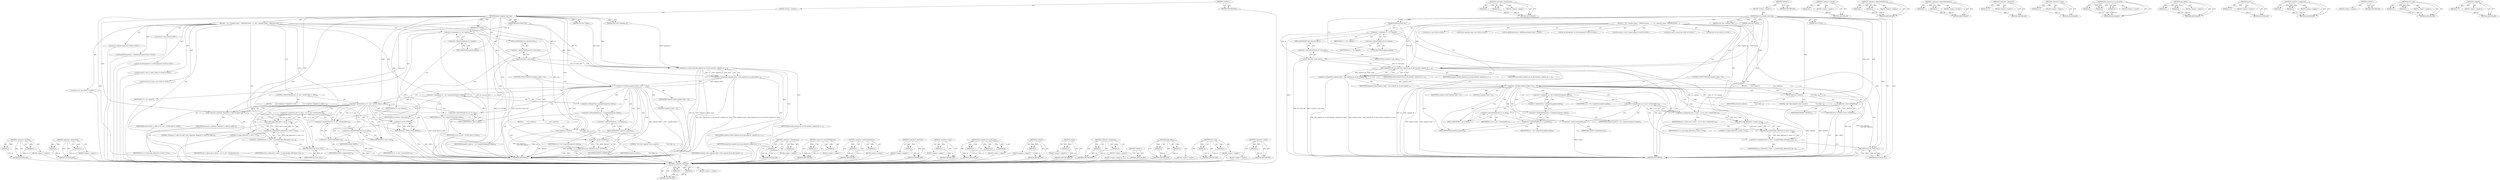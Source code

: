 digraph "&lt;operator&gt;.sizeOf" {
vulnerable_124 [label=<(METHOD,&lt;operator&gt;.lessThan)>];
vulnerable_125 [label=<(PARAM,p1)>];
vulnerable_126 [label=<(PARAM,p2)>];
vulnerable_127 [label=<(BLOCK,&lt;empty&gt;,&lt;empty&gt;)>];
vulnerable_128 [label=<(METHOD_RETURN,ANY)>];
vulnerable_147 [label=<(METHOD,&lt;operator&gt;.multiplication)>];
vulnerable_148 [label=<(PARAM,p1)>];
vulnerable_149 [label=<(PARAM,p2)>];
vulnerable_150 [label=<(BLOCK,&lt;empty&gt;,&lt;empty&gt;)>];
vulnerable_151 [label=<(METHOD_RETURN,ANY)>];
vulnerable_6 [label=<(METHOD,&lt;global&gt;)<SUB>1</SUB>>];
vulnerable_7 [label=<(BLOCK,&lt;empty&gt;,&lt;empty&gt;)<SUB>1</SUB>>];
vulnerable_8 [label=<(METHOD,qcow2_snapshot_load_tmp)<SUB>1</SUB>>];
vulnerable_9 [label=<(PARAM,BlockDriverState *bs)<SUB>1</SUB>>];
vulnerable_10 [label=<(PARAM,const char *snapshot_id)<SUB>2</SUB>>];
vulnerable_11 [label=<(PARAM,const char *name)<SUB>3</SUB>>];
vulnerable_12 [label=<(PARAM,Error **errp)<SUB>4</SUB>>];
vulnerable_13 [label=<(BLOCK,{
    int i, snapshot_index;
    BDRVQcowState ...,{
    int i, snapshot_index;
    BDRVQcowState ...)<SUB>5</SUB>>];
vulnerable_14 [label="<(LOCAL,int i: int)<SUB>6</SUB>>"];
vulnerable_15 [label="<(LOCAL,int snapshot_index: int)<SUB>6</SUB>>"];
vulnerable_16 [label="<(LOCAL,BDRVQcowState* s: BDRVQcowState*)<SUB>7</SUB>>"];
vulnerable_17 [label=<(&lt;operator&gt;.assignment,*s = bs-&gt;opaque)<SUB>7</SUB>>];
vulnerable_18 [label=<(IDENTIFIER,s,*s = bs-&gt;opaque)<SUB>7</SUB>>];
vulnerable_19 [label=<(&lt;operator&gt;.indirectFieldAccess,bs-&gt;opaque)<SUB>7</SUB>>];
vulnerable_20 [label=<(IDENTIFIER,bs,*s = bs-&gt;opaque)<SUB>7</SUB>>];
vulnerable_21 [label=<(FIELD_IDENTIFIER,opaque,opaque)<SUB>7</SUB>>];
vulnerable_22 [label="<(LOCAL,QCowSnapshot* sn: QCowSnapshot*)<SUB>8</SUB>>"];
vulnerable_23 [label="<(LOCAL,uint64_t* new_l1_table: uint64_t*)<SUB>9</SUB>>"];
vulnerable_24 [label="<(LOCAL,int new_l1_bytes: int)<SUB>10</SUB>>"];
vulnerable_25 [label="<(LOCAL,int ret: int)<SUB>11</SUB>>"];
vulnerable_26 [label=<(assert,assert(bs-&gt;read_only))<SUB>13</SUB>>];
vulnerable_27 [label=<(&lt;operator&gt;.indirectFieldAccess,bs-&gt;read_only)<SUB>13</SUB>>];
vulnerable_28 [label=<(IDENTIFIER,bs,assert(bs-&gt;read_only))<SUB>13</SUB>>];
vulnerable_29 [label=<(FIELD_IDENTIFIER,read_only,read_only)<SUB>13</SUB>>];
vulnerable_30 [label=<(&lt;operator&gt;.assignment,snapshot_index = find_snapshot_by_id_and_name(b...)<SUB>16</SUB>>];
vulnerable_31 [label=<(IDENTIFIER,snapshot_index,snapshot_index = find_snapshot_by_id_and_name(b...)<SUB>16</SUB>>];
vulnerable_32 [label=<(find_snapshot_by_id_and_name,find_snapshot_by_id_and_name(bs, snapshot_id, n...)<SUB>16</SUB>>];
vulnerable_33 [label=<(IDENTIFIER,bs,find_snapshot_by_id_and_name(bs, snapshot_id, n...)<SUB>16</SUB>>];
vulnerable_34 [label=<(IDENTIFIER,snapshot_id,find_snapshot_by_id_and_name(bs, snapshot_id, n...)<SUB>16</SUB>>];
vulnerable_35 [label=<(IDENTIFIER,name,find_snapshot_by_id_and_name(bs, snapshot_id, n...)<SUB>16</SUB>>];
vulnerable_36 [label=<(CONTROL_STRUCTURE,IF,if (snapshot_index &lt; 0))<SUB>17</SUB>>];
vulnerable_37 [label=<(&lt;operator&gt;.lessThan,snapshot_index &lt; 0)<SUB>17</SUB>>];
vulnerable_38 [label=<(IDENTIFIER,snapshot_index,snapshot_index &lt; 0)<SUB>17</SUB>>];
vulnerable_39 [label=<(LITERAL,0,snapshot_index &lt; 0)<SUB>17</SUB>>];
vulnerable_40 [label=<(BLOCK,{
        error_setg(errp,
                   &quot;...,{
        error_setg(errp,
                   &quot;...)<SUB>17</SUB>>];
vulnerable_41 [label=<(error_setg,error_setg(errp,
                   &quot;Can't find...)<SUB>18</SUB>>];
vulnerable_42 [label=<(IDENTIFIER,errp,error_setg(errp,
                   &quot;Can't find...)<SUB>18</SUB>>];
vulnerable_43 [label=<(LITERAL,&quot;Can't find snapshot&quot;,error_setg(errp,
                   &quot;Can't find...)<SUB>19</SUB>>];
vulnerable_44 [label=<(RETURN,return -ENOENT;,return -ENOENT;)<SUB>20</SUB>>];
vulnerable_45 [label=<(&lt;operator&gt;.minus,-ENOENT)<SUB>20</SUB>>];
vulnerable_46 [label=<(IDENTIFIER,ENOENT,-ENOENT)<SUB>20</SUB>>];
vulnerable_47 [label=<(&lt;operator&gt;.assignment,sn = &amp;s-&gt;snapshots[snapshot_index])<SUB>22</SUB>>];
vulnerable_48 [label=<(IDENTIFIER,sn,sn = &amp;s-&gt;snapshots[snapshot_index])<SUB>22</SUB>>];
vulnerable_49 [label=<(&lt;operator&gt;.addressOf,&amp;s-&gt;snapshots[snapshot_index])<SUB>22</SUB>>];
vulnerable_50 [label=<(&lt;operator&gt;.indirectIndexAccess,s-&gt;snapshots[snapshot_index])<SUB>22</SUB>>];
vulnerable_51 [label=<(&lt;operator&gt;.indirectFieldAccess,s-&gt;snapshots)<SUB>22</SUB>>];
vulnerable_52 [label=<(IDENTIFIER,s,sn = &amp;s-&gt;snapshots[snapshot_index])<SUB>22</SUB>>];
vulnerable_53 [label=<(FIELD_IDENTIFIER,snapshots,snapshots)<SUB>22</SUB>>];
vulnerable_54 [label=<(IDENTIFIER,snapshot_index,sn = &amp;s-&gt;snapshots[snapshot_index])<SUB>22</SUB>>];
vulnerable_55 [label=<(&lt;operator&gt;.assignment,new_l1_bytes = sn-&gt;l1_size * sizeof(uint64_t))<SUB>25</SUB>>];
vulnerable_56 [label=<(IDENTIFIER,new_l1_bytes,new_l1_bytes = sn-&gt;l1_size * sizeof(uint64_t))<SUB>25</SUB>>];
vulnerable_57 [label=<(&lt;operator&gt;.multiplication,sn-&gt;l1_size * sizeof(uint64_t))<SUB>25</SUB>>];
vulnerable_58 [label=<(&lt;operator&gt;.indirectFieldAccess,sn-&gt;l1_size)<SUB>25</SUB>>];
vulnerable_59 [label=<(IDENTIFIER,sn,sn-&gt;l1_size * sizeof(uint64_t))<SUB>25</SUB>>];
vulnerable_60 [label=<(FIELD_IDENTIFIER,l1_size,l1_size)<SUB>25</SUB>>];
vulnerable_61 [label=<(&lt;operator&gt;.sizeOf,sizeof(uint64_t))<SUB>25</SUB>>];
vulnerable_62 [label=<(IDENTIFIER,uint64_t,sizeof(uint64_t))<SUB>25</SUB>>];
vulnerable_63 [label=<(&lt;operator&gt;.assignment,new_l1_table = g_malloc0(align_offset(new_l1_by...)<SUB>26</SUB>>];
vulnerable_64 [label=<(IDENTIFIER,new_l1_table,new_l1_table = g_malloc0(align_offset(new_l1_by...)<SUB>26</SUB>>];
vulnerable_65 [label=<(g_malloc0,g_malloc0(align_offset(new_l1_bytes, 512)))<SUB>26</SUB>>];
vulnerable_66 [label=<(align_offset,align_offset(new_l1_bytes, 512))<SUB>26</SUB>>];
vulnerable_67 [label=<(IDENTIFIER,new_l1_bytes,align_offset(new_l1_bytes, 512))<SUB>26</SUB>>];
vulnerable_68 [label=<(LITERAL,512,align_offset(new_l1_bytes, 512))<SUB>26</SUB>>];
vulnerable_69 [label=<(RETURN,return ret;,return ret;)<SUB>27</SUB>>];
vulnerable_70 [label=<(IDENTIFIER,ret,return ret;)<SUB>27</SUB>>];
vulnerable_71 [label=<(METHOD_RETURN,int)<SUB>1</SUB>>];
vulnerable_73 [label=<(METHOD_RETURN,ANY)<SUB>1</SUB>>];
vulnerable_152 [label=<(METHOD,&lt;operator&gt;.sizeOf)>];
vulnerable_153 [label=<(PARAM,p1)>];
vulnerable_154 [label=<(BLOCK,&lt;empty&gt;,&lt;empty&gt;)>];
vulnerable_155 [label=<(METHOD_RETURN,ANY)>];
vulnerable_109 [label=<(METHOD,&lt;operator&gt;.indirectFieldAccess)>];
vulnerable_110 [label=<(PARAM,p1)>];
vulnerable_111 [label=<(PARAM,p2)>];
vulnerable_112 [label=<(BLOCK,&lt;empty&gt;,&lt;empty&gt;)>];
vulnerable_113 [label=<(METHOD_RETURN,ANY)>];
vulnerable_142 [label=<(METHOD,&lt;operator&gt;.indirectIndexAccess)>];
vulnerable_143 [label=<(PARAM,p1)>];
vulnerable_144 [label=<(PARAM,p2)>];
vulnerable_145 [label=<(BLOCK,&lt;empty&gt;,&lt;empty&gt;)>];
vulnerable_146 [label=<(METHOD_RETURN,ANY)>];
vulnerable_138 [label=<(METHOD,&lt;operator&gt;.addressOf)>];
vulnerable_139 [label=<(PARAM,p1)>];
vulnerable_140 [label=<(BLOCK,&lt;empty&gt;,&lt;empty&gt;)>];
vulnerable_141 [label=<(METHOD_RETURN,ANY)>];
vulnerable_134 [label=<(METHOD,&lt;operator&gt;.minus)>];
vulnerable_135 [label=<(PARAM,p1)>];
vulnerable_136 [label=<(BLOCK,&lt;empty&gt;,&lt;empty&gt;)>];
vulnerable_137 [label=<(METHOD_RETURN,ANY)>];
vulnerable_118 [label=<(METHOD,find_snapshot_by_id_and_name)>];
vulnerable_119 [label=<(PARAM,p1)>];
vulnerable_120 [label=<(PARAM,p2)>];
vulnerable_121 [label=<(PARAM,p3)>];
vulnerable_122 [label=<(BLOCK,&lt;empty&gt;,&lt;empty&gt;)>];
vulnerable_123 [label=<(METHOD_RETURN,ANY)>];
vulnerable_160 [label=<(METHOD,align_offset)>];
vulnerable_161 [label=<(PARAM,p1)>];
vulnerable_162 [label=<(PARAM,p2)>];
vulnerable_163 [label=<(BLOCK,&lt;empty&gt;,&lt;empty&gt;)>];
vulnerable_164 [label=<(METHOD_RETURN,ANY)>];
vulnerable_114 [label=<(METHOD,assert)>];
vulnerable_115 [label=<(PARAM,p1)>];
vulnerable_116 [label=<(BLOCK,&lt;empty&gt;,&lt;empty&gt;)>];
vulnerable_117 [label=<(METHOD_RETURN,ANY)>];
vulnerable_104 [label=<(METHOD,&lt;operator&gt;.assignment)>];
vulnerable_105 [label=<(PARAM,p1)>];
vulnerable_106 [label=<(PARAM,p2)>];
vulnerable_107 [label=<(BLOCK,&lt;empty&gt;,&lt;empty&gt;)>];
vulnerable_108 [label=<(METHOD_RETURN,ANY)>];
vulnerable_98 [label=<(METHOD,&lt;global&gt;)<SUB>1</SUB>>];
vulnerable_99 [label=<(BLOCK,&lt;empty&gt;,&lt;empty&gt;)>];
vulnerable_100 [label=<(METHOD_RETURN,ANY)>];
vulnerable_129 [label=<(METHOD,error_setg)>];
vulnerable_130 [label=<(PARAM,p1)>];
vulnerable_131 [label=<(PARAM,p2)>];
vulnerable_132 [label=<(BLOCK,&lt;empty&gt;,&lt;empty&gt;)>];
vulnerable_133 [label=<(METHOD_RETURN,ANY)>];
vulnerable_156 [label=<(METHOD,g_malloc0)>];
vulnerable_157 [label=<(PARAM,p1)>];
vulnerable_158 [label=<(BLOCK,&lt;empty&gt;,&lt;empty&gt;)>];
vulnerable_159 [label=<(METHOD_RETURN,ANY)>];
fixed_139 [label=<(METHOD,&lt;operator&gt;.lessThan)>];
fixed_140 [label=<(PARAM,p1)>];
fixed_141 [label=<(PARAM,p2)>];
fixed_142 [label=<(BLOCK,&lt;empty&gt;,&lt;empty&gt;)>];
fixed_143 [label=<(METHOD_RETURN,ANY)>];
fixed_162 [label=<(METHOD,&lt;operator&gt;.greaterThan)>];
fixed_163 [label=<(PARAM,p1)>];
fixed_164 [label=<(PARAM,p2)>];
fixed_165 [label=<(BLOCK,&lt;empty&gt;,&lt;empty&gt;)>];
fixed_166 [label=<(METHOD_RETURN,ANY)>];
fixed_6 [label=<(METHOD,&lt;global&gt;)<SUB>1</SUB>>];
fixed_7 [label=<(BLOCK,&lt;empty&gt;,&lt;empty&gt;)<SUB>1</SUB>>];
fixed_8 [label=<(METHOD,qcow2_snapshot_load_tmp)<SUB>1</SUB>>];
fixed_9 [label=<(PARAM,BlockDriverState *bs)<SUB>1</SUB>>];
fixed_10 [label=<(PARAM,const char *snapshot_id)<SUB>2</SUB>>];
fixed_11 [label=<(PARAM,const char *name)<SUB>3</SUB>>];
fixed_12 [label=<(PARAM,Error **errp)<SUB>4</SUB>>];
fixed_13 [label=<(BLOCK,{
    int i, snapshot_index;
    BDRVQcowState ...,{
    int i, snapshot_index;
    BDRVQcowState ...)<SUB>5</SUB>>];
fixed_14 [label="<(LOCAL,int i: int)<SUB>6</SUB>>"];
fixed_15 [label="<(LOCAL,int snapshot_index: int)<SUB>6</SUB>>"];
fixed_16 [label="<(LOCAL,BDRVQcowState* s: BDRVQcowState*)<SUB>7</SUB>>"];
fixed_17 [label=<(&lt;operator&gt;.assignment,*s = bs-&gt;opaque)<SUB>7</SUB>>];
fixed_18 [label=<(IDENTIFIER,s,*s = bs-&gt;opaque)<SUB>7</SUB>>];
fixed_19 [label=<(&lt;operator&gt;.indirectFieldAccess,bs-&gt;opaque)<SUB>7</SUB>>];
fixed_20 [label=<(IDENTIFIER,bs,*s = bs-&gt;opaque)<SUB>7</SUB>>];
fixed_21 [label=<(FIELD_IDENTIFIER,opaque,opaque)<SUB>7</SUB>>];
fixed_22 [label="<(LOCAL,QCowSnapshot* sn: QCowSnapshot*)<SUB>8</SUB>>"];
fixed_23 [label="<(LOCAL,uint64_t* new_l1_table: uint64_t*)<SUB>9</SUB>>"];
fixed_24 [label="<(LOCAL,int new_l1_bytes: int)<SUB>10</SUB>>"];
fixed_25 [label="<(LOCAL,int ret: int)<SUB>11</SUB>>"];
fixed_26 [label=<(assert,assert(bs-&gt;read_only))<SUB>13</SUB>>];
fixed_27 [label=<(&lt;operator&gt;.indirectFieldAccess,bs-&gt;read_only)<SUB>13</SUB>>];
fixed_28 [label=<(IDENTIFIER,bs,assert(bs-&gt;read_only))<SUB>13</SUB>>];
fixed_29 [label=<(FIELD_IDENTIFIER,read_only,read_only)<SUB>13</SUB>>];
fixed_30 [label=<(&lt;operator&gt;.assignment,snapshot_index = find_snapshot_by_id_and_name(b...)<SUB>16</SUB>>];
fixed_31 [label=<(IDENTIFIER,snapshot_index,snapshot_index = find_snapshot_by_id_and_name(b...)<SUB>16</SUB>>];
fixed_32 [label=<(find_snapshot_by_id_and_name,find_snapshot_by_id_and_name(bs, snapshot_id, n...)<SUB>16</SUB>>];
fixed_33 [label=<(IDENTIFIER,bs,find_snapshot_by_id_and_name(bs, snapshot_id, n...)<SUB>16</SUB>>];
fixed_34 [label=<(IDENTIFIER,snapshot_id,find_snapshot_by_id_and_name(bs, snapshot_id, n...)<SUB>16</SUB>>];
fixed_35 [label=<(IDENTIFIER,name,find_snapshot_by_id_and_name(bs, snapshot_id, n...)<SUB>16</SUB>>];
fixed_36 [label=<(CONTROL_STRUCTURE,IF,if (snapshot_index &lt; 0))<SUB>17</SUB>>];
fixed_37 [label=<(&lt;operator&gt;.lessThan,snapshot_index &lt; 0)<SUB>17</SUB>>];
fixed_38 [label=<(IDENTIFIER,snapshot_index,snapshot_index &lt; 0)<SUB>17</SUB>>];
fixed_39 [label=<(LITERAL,0,snapshot_index &lt; 0)<SUB>17</SUB>>];
fixed_40 [label=<(BLOCK,{
        error_setg(errp,
                   &quot;...,{
        error_setg(errp,
                   &quot;...)<SUB>17</SUB>>];
fixed_41 [label=<(error_setg,error_setg(errp,
                   &quot;Can't find...)<SUB>18</SUB>>];
fixed_42 [label=<(IDENTIFIER,errp,error_setg(errp,
                   &quot;Can't find...)<SUB>18</SUB>>];
fixed_43 [label=<(LITERAL,&quot;Can't find snapshot&quot;,error_setg(errp,
                   &quot;Can't find...)<SUB>19</SUB>>];
fixed_44 [label=<(RETURN,return -ENOENT;,return -ENOENT;)<SUB>20</SUB>>];
fixed_45 [label=<(&lt;operator&gt;.minus,-ENOENT)<SUB>20</SUB>>];
fixed_46 [label=<(IDENTIFIER,ENOENT,-ENOENT)<SUB>20</SUB>>];
fixed_47 [label=<(&lt;operator&gt;.assignment,sn = &amp;s-&gt;snapshots[snapshot_index])<SUB>22</SUB>>];
fixed_48 [label=<(IDENTIFIER,sn,sn = &amp;s-&gt;snapshots[snapshot_index])<SUB>22</SUB>>];
fixed_49 [label=<(&lt;operator&gt;.addressOf,&amp;s-&gt;snapshots[snapshot_index])<SUB>22</SUB>>];
fixed_50 [label=<(&lt;operator&gt;.indirectIndexAccess,s-&gt;snapshots[snapshot_index])<SUB>22</SUB>>];
fixed_51 [label=<(&lt;operator&gt;.indirectFieldAccess,s-&gt;snapshots)<SUB>22</SUB>>];
fixed_52 [label=<(IDENTIFIER,s,sn = &amp;s-&gt;snapshots[snapshot_index])<SUB>22</SUB>>];
fixed_53 [label=<(FIELD_IDENTIFIER,snapshots,snapshots)<SUB>22</SUB>>];
fixed_54 [label=<(IDENTIFIER,snapshot_index,sn = &amp;s-&gt;snapshots[snapshot_index])<SUB>22</SUB>>];
fixed_55 [label=<(CONTROL_STRUCTURE,IF,if (sn-&gt;l1_size &gt; QCOW_MAX_L1_SIZE))<SUB>25</SUB>>];
fixed_56 [label=<(&lt;operator&gt;.greaterThan,sn-&gt;l1_size &gt; QCOW_MAX_L1_SIZE)<SUB>25</SUB>>];
fixed_57 [label=<(&lt;operator&gt;.indirectFieldAccess,sn-&gt;l1_size)<SUB>25</SUB>>];
fixed_58 [label=<(IDENTIFIER,sn,sn-&gt;l1_size &gt; QCOW_MAX_L1_SIZE)<SUB>25</SUB>>];
fixed_59 [label=<(FIELD_IDENTIFIER,l1_size,l1_size)<SUB>25</SUB>>];
fixed_60 [label=<(IDENTIFIER,QCOW_MAX_L1_SIZE,sn-&gt;l1_size &gt; QCOW_MAX_L1_SIZE)<SUB>25</SUB>>];
fixed_61 [label=<(BLOCK,{
        error_setg(errp, &quot;Snapshot L1 table t...,{
        error_setg(errp, &quot;Snapshot L1 table t...)<SUB>25</SUB>>];
fixed_62 [label=<(error_setg,error_setg(errp, &quot;Snapshot L1 table too large&quot;))<SUB>26</SUB>>];
fixed_63 [label=<(IDENTIFIER,errp,error_setg(errp, &quot;Snapshot L1 table too large&quot;))<SUB>26</SUB>>];
fixed_64 [label=<(LITERAL,&quot;Snapshot L1 table too large&quot;,error_setg(errp, &quot;Snapshot L1 table too large&quot;))<SUB>26</SUB>>];
fixed_65 [label=<(RETURN,return -EFBIG;,return -EFBIG;)<SUB>27</SUB>>];
fixed_66 [label=<(&lt;operator&gt;.minus,-EFBIG)<SUB>27</SUB>>];
fixed_67 [label=<(IDENTIFIER,EFBIG,-EFBIG)<SUB>27</SUB>>];
fixed_68 [label=<(&lt;operator&gt;.assignment,new_l1_bytes = sn-&gt;l1_size * sizeof(uint64_t))<SUB>29</SUB>>];
fixed_69 [label=<(IDENTIFIER,new_l1_bytes,new_l1_bytes = sn-&gt;l1_size * sizeof(uint64_t))<SUB>29</SUB>>];
fixed_70 [label=<(&lt;operator&gt;.multiplication,sn-&gt;l1_size * sizeof(uint64_t))<SUB>29</SUB>>];
fixed_71 [label=<(&lt;operator&gt;.indirectFieldAccess,sn-&gt;l1_size)<SUB>29</SUB>>];
fixed_72 [label=<(IDENTIFIER,sn,sn-&gt;l1_size * sizeof(uint64_t))<SUB>29</SUB>>];
fixed_73 [label=<(FIELD_IDENTIFIER,l1_size,l1_size)<SUB>29</SUB>>];
fixed_74 [label=<(&lt;operator&gt;.sizeOf,sizeof(uint64_t))<SUB>29</SUB>>];
fixed_75 [label=<(IDENTIFIER,uint64_t,sizeof(uint64_t))<SUB>29</SUB>>];
fixed_76 [label=<(&lt;operator&gt;.assignment,new_l1_table = g_malloc0(align_offset(new_l1_by...)<SUB>30</SUB>>];
fixed_77 [label=<(IDENTIFIER,new_l1_table,new_l1_table = g_malloc0(align_offset(new_l1_by...)<SUB>30</SUB>>];
fixed_78 [label=<(g_malloc0,g_malloc0(align_offset(new_l1_bytes, 512)))<SUB>30</SUB>>];
fixed_79 [label=<(align_offset,align_offset(new_l1_bytes, 512))<SUB>30</SUB>>];
fixed_80 [label=<(IDENTIFIER,new_l1_bytes,align_offset(new_l1_bytes, 512))<SUB>30</SUB>>];
fixed_81 [label=<(LITERAL,512,align_offset(new_l1_bytes, 512))<SUB>30</SUB>>];
fixed_82 [label=<(RETURN,return ret;,return ret;)<SUB>31</SUB>>];
fixed_83 [label=<(IDENTIFIER,ret,return ret;)<SUB>31</SUB>>];
fixed_84 [label=<(METHOD_RETURN,int)<SUB>1</SUB>>];
fixed_86 [label=<(METHOD_RETURN,ANY)<SUB>1</SUB>>];
fixed_167 [label=<(METHOD,&lt;operator&gt;.multiplication)>];
fixed_168 [label=<(PARAM,p1)>];
fixed_169 [label=<(PARAM,p2)>];
fixed_170 [label=<(BLOCK,&lt;empty&gt;,&lt;empty&gt;)>];
fixed_171 [label=<(METHOD_RETURN,ANY)>];
fixed_124 [label=<(METHOD,&lt;operator&gt;.indirectFieldAccess)>];
fixed_125 [label=<(PARAM,p1)>];
fixed_126 [label=<(PARAM,p2)>];
fixed_127 [label=<(BLOCK,&lt;empty&gt;,&lt;empty&gt;)>];
fixed_128 [label=<(METHOD_RETURN,ANY)>];
fixed_157 [label=<(METHOD,&lt;operator&gt;.indirectIndexAccess)>];
fixed_158 [label=<(PARAM,p1)>];
fixed_159 [label=<(PARAM,p2)>];
fixed_160 [label=<(BLOCK,&lt;empty&gt;,&lt;empty&gt;)>];
fixed_161 [label=<(METHOD_RETURN,ANY)>];
fixed_153 [label=<(METHOD,&lt;operator&gt;.addressOf)>];
fixed_154 [label=<(PARAM,p1)>];
fixed_155 [label=<(BLOCK,&lt;empty&gt;,&lt;empty&gt;)>];
fixed_156 [label=<(METHOD_RETURN,ANY)>];
fixed_149 [label=<(METHOD,&lt;operator&gt;.minus)>];
fixed_150 [label=<(PARAM,p1)>];
fixed_151 [label=<(BLOCK,&lt;empty&gt;,&lt;empty&gt;)>];
fixed_152 [label=<(METHOD_RETURN,ANY)>];
fixed_133 [label=<(METHOD,find_snapshot_by_id_and_name)>];
fixed_134 [label=<(PARAM,p1)>];
fixed_135 [label=<(PARAM,p2)>];
fixed_136 [label=<(PARAM,p3)>];
fixed_137 [label=<(BLOCK,&lt;empty&gt;,&lt;empty&gt;)>];
fixed_138 [label=<(METHOD_RETURN,ANY)>];
fixed_176 [label=<(METHOD,g_malloc0)>];
fixed_177 [label=<(PARAM,p1)>];
fixed_178 [label=<(BLOCK,&lt;empty&gt;,&lt;empty&gt;)>];
fixed_179 [label=<(METHOD_RETURN,ANY)>];
fixed_129 [label=<(METHOD,assert)>];
fixed_130 [label=<(PARAM,p1)>];
fixed_131 [label=<(BLOCK,&lt;empty&gt;,&lt;empty&gt;)>];
fixed_132 [label=<(METHOD_RETURN,ANY)>];
fixed_119 [label=<(METHOD,&lt;operator&gt;.assignment)>];
fixed_120 [label=<(PARAM,p1)>];
fixed_121 [label=<(PARAM,p2)>];
fixed_122 [label=<(BLOCK,&lt;empty&gt;,&lt;empty&gt;)>];
fixed_123 [label=<(METHOD_RETURN,ANY)>];
fixed_113 [label=<(METHOD,&lt;global&gt;)<SUB>1</SUB>>];
fixed_114 [label=<(BLOCK,&lt;empty&gt;,&lt;empty&gt;)>];
fixed_115 [label=<(METHOD_RETURN,ANY)>];
fixed_180 [label=<(METHOD,align_offset)>];
fixed_181 [label=<(PARAM,p1)>];
fixed_182 [label=<(PARAM,p2)>];
fixed_183 [label=<(BLOCK,&lt;empty&gt;,&lt;empty&gt;)>];
fixed_184 [label=<(METHOD_RETURN,ANY)>];
fixed_144 [label=<(METHOD,error_setg)>];
fixed_145 [label=<(PARAM,p1)>];
fixed_146 [label=<(PARAM,p2)>];
fixed_147 [label=<(BLOCK,&lt;empty&gt;,&lt;empty&gt;)>];
fixed_148 [label=<(METHOD_RETURN,ANY)>];
fixed_172 [label=<(METHOD,&lt;operator&gt;.sizeOf)>];
fixed_173 [label=<(PARAM,p1)>];
fixed_174 [label=<(BLOCK,&lt;empty&gt;,&lt;empty&gt;)>];
fixed_175 [label=<(METHOD_RETURN,ANY)>];
vulnerable_124 -> vulnerable_125  [key=0, label="AST: "];
vulnerable_124 -> vulnerable_125  [key=1, label="DDG: "];
vulnerable_124 -> vulnerable_127  [key=0, label="AST: "];
vulnerable_124 -> vulnerable_126  [key=0, label="AST: "];
vulnerable_124 -> vulnerable_126  [key=1, label="DDG: "];
vulnerable_124 -> vulnerable_128  [key=0, label="AST: "];
vulnerable_124 -> vulnerable_128  [key=1, label="CFG: "];
vulnerable_125 -> vulnerable_128  [key=0, label="DDG: p1"];
vulnerable_126 -> vulnerable_128  [key=0, label="DDG: p2"];
vulnerable_147 -> vulnerable_148  [key=0, label="AST: "];
vulnerable_147 -> vulnerable_148  [key=1, label="DDG: "];
vulnerable_147 -> vulnerable_150  [key=0, label="AST: "];
vulnerable_147 -> vulnerable_149  [key=0, label="AST: "];
vulnerable_147 -> vulnerable_149  [key=1, label="DDG: "];
vulnerable_147 -> vulnerable_151  [key=0, label="AST: "];
vulnerable_147 -> vulnerable_151  [key=1, label="CFG: "];
vulnerable_148 -> vulnerable_151  [key=0, label="DDG: p1"];
vulnerable_149 -> vulnerable_151  [key=0, label="DDG: p2"];
vulnerable_6 -> vulnerable_7  [key=0, label="AST: "];
vulnerable_6 -> vulnerable_73  [key=0, label="AST: "];
vulnerable_6 -> vulnerable_73  [key=1, label="CFG: "];
vulnerable_7 -> vulnerable_8  [key=0, label="AST: "];
vulnerable_8 -> vulnerable_9  [key=0, label="AST: "];
vulnerable_8 -> vulnerable_9  [key=1, label="DDG: "];
vulnerable_8 -> vulnerable_10  [key=0, label="AST: "];
vulnerable_8 -> vulnerable_10  [key=1, label="DDG: "];
vulnerable_8 -> vulnerable_11  [key=0, label="AST: "];
vulnerable_8 -> vulnerable_11  [key=1, label="DDG: "];
vulnerable_8 -> vulnerable_12  [key=0, label="AST: "];
vulnerable_8 -> vulnerable_12  [key=1, label="DDG: "];
vulnerable_8 -> vulnerable_13  [key=0, label="AST: "];
vulnerable_8 -> vulnerable_71  [key=0, label="AST: "];
vulnerable_8 -> vulnerable_21  [key=0, label="CFG: "];
vulnerable_8 -> vulnerable_69  [key=0, label="DDG: "];
vulnerable_8 -> vulnerable_70  [key=0, label="DDG: "];
vulnerable_8 -> vulnerable_32  [key=0, label="DDG: "];
vulnerable_8 -> vulnerable_37  [key=0, label="DDG: "];
vulnerable_8 -> vulnerable_41  [key=0, label="DDG: "];
vulnerable_8 -> vulnerable_66  [key=0, label="DDG: "];
vulnerable_8 -> vulnerable_45  [key=0, label="DDG: "];
vulnerable_9 -> vulnerable_17  [key=0, label="DDG: bs"];
vulnerable_9 -> vulnerable_26  [key=0, label="DDG: bs"];
vulnerable_9 -> vulnerable_32  [key=0, label="DDG: bs"];
vulnerable_10 -> vulnerable_32  [key=0, label="DDG: snapshot_id"];
vulnerable_11 -> vulnerable_32  [key=0, label="DDG: name"];
vulnerable_12 -> vulnerable_41  [key=0, label="DDG: errp"];
vulnerable_13 -> vulnerable_14  [key=0, label="AST: "];
vulnerable_13 -> vulnerable_15  [key=0, label="AST: "];
vulnerable_13 -> vulnerable_16  [key=0, label="AST: "];
vulnerable_13 -> vulnerable_17  [key=0, label="AST: "];
vulnerable_13 -> vulnerable_22  [key=0, label="AST: "];
vulnerable_13 -> vulnerable_23  [key=0, label="AST: "];
vulnerable_13 -> vulnerable_24  [key=0, label="AST: "];
vulnerable_13 -> vulnerable_25  [key=0, label="AST: "];
vulnerable_13 -> vulnerable_26  [key=0, label="AST: "];
vulnerable_13 -> vulnerable_30  [key=0, label="AST: "];
vulnerable_13 -> vulnerable_36  [key=0, label="AST: "];
vulnerable_13 -> vulnerable_47  [key=0, label="AST: "];
vulnerable_13 -> vulnerable_55  [key=0, label="AST: "];
vulnerable_13 -> vulnerable_63  [key=0, label="AST: "];
vulnerable_13 -> vulnerable_69  [key=0, label="AST: "];
vulnerable_17 -> vulnerable_18  [key=0, label="AST: "];
vulnerable_17 -> vulnerable_19  [key=0, label="AST: "];
vulnerable_17 -> vulnerable_29  [key=0, label="CFG: "];
vulnerable_17 -> vulnerable_71  [key=0, label="DDG: s"];
vulnerable_17 -> vulnerable_71  [key=1, label="DDG: bs-&gt;opaque"];
vulnerable_17 -> vulnerable_71  [key=2, label="DDG: *s = bs-&gt;opaque"];
vulnerable_19 -> vulnerable_20  [key=0, label="AST: "];
vulnerable_19 -> vulnerable_21  [key=0, label="AST: "];
vulnerable_19 -> vulnerable_17  [key=0, label="CFG: "];
vulnerable_21 -> vulnerable_19  [key=0, label="CFG: "];
vulnerable_26 -> vulnerable_27  [key=0, label="AST: "];
vulnerable_26 -> vulnerable_32  [key=0, label="CFG: "];
vulnerable_26 -> vulnerable_32  [key=1, label="DDG: bs-&gt;read_only"];
vulnerable_26 -> vulnerable_71  [key=0, label="DDG: bs-&gt;read_only"];
vulnerable_26 -> vulnerable_71  [key=1, label="DDG: assert(bs-&gt;read_only)"];
vulnerable_27 -> vulnerable_28  [key=0, label="AST: "];
vulnerable_27 -> vulnerable_29  [key=0, label="AST: "];
vulnerable_27 -> vulnerable_26  [key=0, label="CFG: "];
vulnerable_29 -> vulnerable_27  [key=0, label="CFG: "];
vulnerable_30 -> vulnerable_31  [key=0, label="AST: "];
vulnerable_30 -> vulnerable_32  [key=0, label="AST: "];
vulnerable_30 -> vulnerable_37  [key=0, label="CFG: "];
vulnerable_30 -> vulnerable_37  [key=1, label="DDG: snapshot_index"];
vulnerable_30 -> vulnerable_71  [key=0, label="DDG: find_snapshot_by_id_and_name(bs, snapshot_id, name)"];
vulnerable_30 -> vulnerable_71  [key=1, label="DDG: snapshot_index = find_snapshot_by_id_and_name(bs, snapshot_id, name)"];
vulnerable_32 -> vulnerable_33  [key=0, label="AST: "];
vulnerable_32 -> vulnerable_34  [key=0, label="AST: "];
vulnerable_32 -> vulnerable_35  [key=0, label="AST: "];
vulnerable_32 -> vulnerable_30  [key=0, label="CFG: "];
vulnerable_32 -> vulnerable_30  [key=1, label="DDG: bs"];
vulnerable_32 -> vulnerable_30  [key=2, label="DDG: snapshot_id"];
vulnerable_32 -> vulnerable_30  [key=3, label="DDG: name"];
vulnerable_32 -> vulnerable_71  [key=0, label="DDG: bs"];
vulnerable_32 -> vulnerable_71  [key=1, label="DDG: snapshot_id"];
vulnerable_32 -> vulnerable_71  [key=2, label="DDG: name"];
vulnerable_36 -> vulnerable_37  [key=0, label="AST: "];
vulnerable_36 -> vulnerable_40  [key=0, label="AST: "];
vulnerable_37 -> vulnerable_38  [key=0, label="AST: "];
vulnerable_37 -> vulnerable_39  [key=0, label="AST: "];
vulnerable_37 -> vulnerable_41  [key=0, label="CFG: "];
vulnerable_37 -> vulnerable_41  [key=1, label="CDG: "];
vulnerable_37 -> vulnerable_53  [key=0, label="CFG: "];
vulnerable_37 -> vulnerable_53  [key=1, label="CDG: "];
vulnerable_37 -> vulnerable_71  [key=0, label="DDG: snapshot_index"];
vulnerable_37 -> vulnerable_71  [key=1, label="DDG: snapshot_index &lt; 0"];
vulnerable_37 -> vulnerable_47  [key=0, label="CDG: "];
vulnerable_37 -> vulnerable_58  [key=0, label="CDG: "];
vulnerable_37 -> vulnerable_49  [key=0, label="CDG: "];
vulnerable_37 -> vulnerable_60  [key=0, label="CDG: "];
vulnerable_37 -> vulnerable_61  [key=0, label="CDG: "];
vulnerable_37 -> vulnerable_51  [key=0, label="CDG: "];
vulnerable_37 -> vulnerable_57  [key=0, label="CDG: "];
vulnerable_37 -> vulnerable_66  [key=0, label="CDG: "];
vulnerable_37 -> vulnerable_69  [key=0, label="CDG: "];
vulnerable_37 -> vulnerable_45  [key=0, label="CDG: "];
vulnerable_37 -> vulnerable_63  [key=0, label="CDG: "];
vulnerable_37 -> vulnerable_65  [key=0, label="CDG: "];
vulnerable_37 -> vulnerable_50  [key=0, label="CDG: "];
vulnerable_37 -> vulnerable_44  [key=0, label="CDG: "];
vulnerable_37 -> vulnerable_55  [key=0, label="CDG: "];
vulnerable_40 -> vulnerable_41  [key=0, label="AST: "];
vulnerable_40 -> vulnerable_44  [key=0, label="AST: "];
vulnerable_41 -> vulnerable_42  [key=0, label="AST: "];
vulnerable_41 -> vulnerable_43  [key=0, label="AST: "];
vulnerable_41 -> vulnerable_45  [key=0, label="CFG: "];
vulnerable_41 -> vulnerable_71  [key=0, label="DDG: errp"];
vulnerable_41 -> vulnerable_71  [key=1, label="DDG: error_setg(errp,
                   &quot;Can't find snapshot&quot;)"];
vulnerable_44 -> vulnerable_45  [key=0, label="AST: "];
vulnerable_44 -> vulnerable_71  [key=0, label="CFG: "];
vulnerable_44 -> vulnerable_71  [key=1, label="DDG: &lt;RET&gt;"];
vulnerable_45 -> vulnerable_46  [key=0, label="AST: "];
vulnerable_45 -> vulnerable_44  [key=0, label="CFG: "];
vulnerable_45 -> vulnerable_44  [key=1, label="DDG: -ENOENT"];
vulnerable_45 -> vulnerable_71  [key=0, label="DDG: ENOENT"];
vulnerable_45 -> vulnerable_71  [key=1, label="DDG: -ENOENT"];
vulnerable_47 -> vulnerable_48  [key=0, label="AST: "];
vulnerable_47 -> vulnerable_49  [key=0, label="AST: "];
vulnerable_47 -> vulnerable_60  [key=0, label="CFG: "];
vulnerable_47 -> vulnerable_57  [key=0, label="DDG: sn"];
vulnerable_49 -> vulnerable_50  [key=0, label="AST: "];
vulnerable_49 -> vulnerable_47  [key=0, label="CFG: "];
vulnerable_50 -> vulnerable_51  [key=0, label="AST: "];
vulnerable_50 -> vulnerable_54  [key=0, label="AST: "];
vulnerable_50 -> vulnerable_49  [key=0, label="CFG: "];
vulnerable_51 -> vulnerable_52  [key=0, label="AST: "];
vulnerable_51 -> vulnerable_53  [key=0, label="AST: "];
vulnerable_51 -> vulnerable_50  [key=0, label="CFG: "];
vulnerable_53 -> vulnerable_51  [key=0, label="CFG: "];
vulnerable_55 -> vulnerable_56  [key=0, label="AST: "];
vulnerable_55 -> vulnerable_57  [key=0, label="AST: "];
vulnerable_55 -> vulnerable_66  [key=0, label="CFG: "];
vulnerable_55 -> vulnerable_66  [key=1, label="DDG: new_l1_bytes"];
vulnerable_57 -> vulnerable_58  [key=0, label="AST: "];
vulnerable_57 -> vulnerable_61  [key=0, label="AST: "];
vulnerable_57 -> vulnerable_55  [key=0, label="CFG: "];
vulnerable_57 -> vulnerable_55  [key=1, label="DDG: sn-&gt;l1_size"];
vulnerable_58 -> vulnerable_59  [key=0, label="AST: "];
vulnerable_58 -> vulnerable_60  [key=0, label="AST: "];
vulnerable_58 -> vulnerable_61  [key=0, label="CFG: "];
vulnerable_60 -> vulnerable_58  [key=0, label="CFG: "];
vulnerable_61 -> vulnerable_62  [key=0, label="AST: "];
vulnerable_61 -> vulnerable_57  [key=0, label="CFG: "];
vulnerable_61 -> vulnerable_71  [key=0, label="DDG: uint64_t"];
vulnerable_63 -> vulnerable_64  [key=0, label="AST: "];
vulnerable_63 -> vulnerable_65  [key=0, label="AST: "];
vulnerable_63 -> vulnerable_69  [key=0, label="CFG: "];
vulnerable_65 -> vulnerable_66  [key=0, label="AST: "];
vulnerable_65 -> vulnerable_63  [key=0, label="CFG: "];
vulnerable_65 -> vulnerable_63  [key=1, label="DDG: align_offset(new_l1_bytes, 512)"];
vulnerable_66 -> vulnerable_67  [key=0, label="AST: "];
vulnerable_66 -> vulnerable_68  [key=0, label="AST: "];
vulnerable_66 -> vulnerable_65  [key=0, label="CFG: "];
vulnerable_66 -> vulnerable_65  [key=1, label="DDG: new_l1_bytes"];
vulnerable_66 -> vulnerable_65  [key=2, label="DDG: 512"];
vulnerable_69 -> vulnerable_70  [key=0, label="AST: "];
vulnerable_69 -> vulnerable_71  [key=0, label="CFG: "];
vulnerable_69 -> vulnerable_71  [key=1, label="DDG: &lt;RET&gt;"];
vulnerable_70 -> vulnerable_69  [key=0, label="DDG: ret"];
vulnerable_152 -> vulnerable_153  [key=0, label="AST: "];
vulnerable_152 -> vulnerable_153  [key=1, label="DDG: "];
vulnerable_152 -> vulnerable_154  [key=0, label="AST: "];
vulnerable_152 -> vulnerable_155  [key=0, label="AST: "];
vulnerable_152 -> vulnerable_155  [key=1, label="CFG: "];
vulnerable_153 -> vulnerable_155  [key=0, label="DDG: p1"];
vulnerable_109 -> vulnerable_110  [key=0, label="AST: "];
vulnerable_109 -> vulnerable_110  [key=1, label="DDG: "];
vulnerable_109 -> vulnerable_112  [key=0, label="AST: "];
vulnerable_109 -> vulnerable_111  [key=0, label="AST: "];
vulnerable_109 -> vulnerable_111  [key=1, label="DDG: "];
vulnerable_109 -> vulnerable_113  [key=0, label="AST: "];
vulnerable_109 -> vulnerable_113  [key=1, label="CFG: "];
vulnerable_110 -> vulnerable_113  [key=0, label="DDG: p1"];
vulnerable_111 -> vulnerable_113  [key=0, label="DDG: p2"];
vulnerable_142 -> vulnerable_143  [key=0, label="AST: "];
vulnerable_142 -> vulnerable_143  [key=1, label="DDG: "];
vulnerable_142 -> vulnerable_145  [key=0, label="AST: "];
vulnerable_142 -> vulnerable_144  [key=0, label="AST: "];
vulnerable_142 -> vulnerable_144  [key=1, label="DDG: "];
vulnerable_142 -> vulnerable_146  [key=0, label="AST: "];
vulnerable_142 -> vulnerable_146  [key=1, label="CFG: "];
vulnerable_143 -> vulnerable_146  [key=0, label="DDG: p1"];
vulnerable_144 -> vulnerable_146  [key=0, label="DDG: p2"];
vulnerable_138 -> vulnerable_139  [key=0, label="AST: "];
vulnerable_138 -> vulnerable_139  [key=1, label="DDG: "];
vulnerable_138 -> vulnerable_140  [key=0, label="AST: "];
vulnerable_138 -> vulnerable_141  [key=0, label="AST: "];
vulnerable_138 -> vulnerable_141  [key=1, label="CFG: "];
vulnerable_139 -> vulnerable_141  [key=0, label="DDG: p1"];
vulnerable_134 -> vulnerable_135  [key=0, label="AST: "];
vulnerable_134 -> vulnerable_135  [key=1, label="DDG: "];
vulnerable_134 -> vulnerable_136  [key=0, label="AST: "];
vulnerable_134 -> vulnerable_137  [key=0, label="AST: "];
vulnerable_134 -> vulnerable_137  [key=1, label="CFG: "];
vulnerable_135 -> vulnerable_137  [key=0, label="DDG: p1"];
vulnerable_118 -> vulnerable_119  [key=0, label="AST: "];
vulnerable_118 -> vulnerable_119  [key=1, label="DDG: "];
vulnerable_118 -> vulnerable_122  [key=0, label="AST: "];
vulnerable_118 -> vulnerable_120  [key=0, label="AST: "];
vulnerable_118 -> vulnerable_120  [key=1, label="DDG: "];
vulnerable_118 -> vulnerable_123  [key=0, label="AST: "];
vulnerable_118 -> vulnerable_123  [key=1, label="CFG: "];
vulnerable_118 -> vulnerable_121  [key=0, label="AST: "];
vulnerable_118 -> vulnerable_121  [key=1, label="DDG: "];
vulnerable_119 -> vulnerable_123  [key=0, label="DDG: p1"];
vulnerable_120 -> vulnerable_123  [key=0, label="DDG: p2"];
vulnerable_121 -> vulnerable_123  [key=0, label="DDG: p3"];
vulnerable_160 -> vulnerable_161  [key=0, label="AST: "];
vulnerable_160 -> vulnerable_161  [key=1, label="DDG: "];
vulnerable_160 -> vulnerable_163  [key=0, label="AST: "];
vulnerable_160 -> vulnerable_162  [key=0, label="AST: "];
vulnerable_160 -> vulnerable_162  [key=1, label="DDG: "];
vulnerable_160 -> vulnerable_164  [key=0, label="AST: "];
vulnerable_160 -> vulnerable_164  [key=1, label="CFG: "];
vulnerable_161 -> vulnerable_164  [key=0, label="DDG: p1"];
vulnerable_162 -> vulnerable_164  [key=0, label="DDG: p2"];
vulnerable_114 -> vulnerable_115  [key=0, label="AST: "];
vulnerable_114 -> vulnerable_115  [key=1, label="DDG: "];
vulnerable_114 -> vulnerable_116  [key=0, label="AST: "];
vulnerable_114 -> vulnerable_117  [key=0, label="AST: "];
vulnerable_114 -> vulnerable_117  [key=1, label="CFG: "];
vulnerable_115 -> vulnerable_117  [key=0, label="DDG: p1"];
vulnerable_104 -> vulnerable_105  [key=0, label="AST: "];
vulnerable_104 -> vulnerable_105  [key=1, label="DDG: "];
vulnerable_104 -> vulnerable_107  [key=0, label="AST: "];
vulnerable_104 -> vulnerable_106  [key=0, label="AST: "];
vulnerable_104 -> vulnerable_106  [key=1, label="DDG: "];
vulnerable_104 -> vulnerable_108  [key=0, label="AST: "];
vulnerable_104 -> vulnerable_108  [key=1, label="CFG: "];
vulnerable_105 -> vulnerable_108  [key=0, label="DDG: p1"];
vulnerable_106 -> vulnerable_108  [key=0, label="DDG: p2"];
vulnerable_98 -> vulnerable_99  [key=0, label="AST: "];
vulnerable_98 -> vulnerable_100  [key=0, label="AST: "];
vulnerable_98 -> vulnerable_100  [key=1, label="CFG: "];
vulnerable_129 -> vulnerable_130  [key=0, label="AST: "];
vulnerable_129 -> vulnerable_130  [key=1, label="DDG: "];
vulnerable_129 -> vulnerable_132  [key=0, label="AST: "];
vulnerable_129 -> vulnerable_131  [key=0, label="AST: "];
vulnerable_129 -> vulnerable_131  [key=1, label="DDG: "];
vulnerable_129 -> vulnerable_133  [key=0, label="AST: "];
vulnerable_129 -> vulnerable_133  [key=1, label="CFG: "];
vulnerable_130 -> vulnerable_133  [key=0, label="DDG: p1"];
vulnerable_131 -> vulnerable_133  [key=0, label="DDG: p2"];
vulnerable_156 -> vulnerable_157  [key=0, label="AST: "];
vulnerable_156 -> vulnerable_157  [key=1, label="DDG: "];
vulnerable_156 -> vulnerable_158  [key=0, label="AST: "];
vulnerable_156 -> vulnerable_159  [key=0, label="AST: "];
vulnerable_156 -> vulnerable_159  [key=1, label="CFG: "];
vulnerable_157 -> vulnerable_159  [key=0, label="DDG: p1"];
fixed_139 -> fixed_140  [key=0, label="AST: "];
fixed_139 -> fixed_140  [key=1, label="DDG: "];
fixed_139 -> fixed_142  [key=0, label="AST: "];
fixed_139 -> fixed_141  [key=0, label="AST: "];
fixed_139 -> fixed_141  [key=1, label="DDG: "];
fixed_139 -> fixed_143  [key=0, label="AST: "];
fixed_139 -> fixed_143  [key=1, label="CFG: "];
fixed_140 -> fixed_143  [key=0, label="DDG: p1"];
fixed_141 -> fixed_143  [key=0, label="DDG: p2"];
fixed_142 -> vulnerable_124  [key=0];
fixed_143 -> vulnerable_124  [key=0];
fixed_162 -> fixed_163  [key=0, label="AST: "];
fixed_162 -> fixed_163  [key=1, label="DDG: "];
fixed_162 -> fixed_165  [key=0, label="AST: "];
fixed_162 -> fixed_164  [key=0, label="AST: "];
fixed_162 -> fixed_164  [key=1, label="DDG: "];
fixed_162 -> fixed_166  [key=0, label="AST: "];
fixed_162 -> fixed_166  [key=1, label="CFG: "];
fixed_163 -> fixed_166  [key=0, label="DDG: p1"];
fixed_164 -> fixed_166  [key=0, label="DDG: p2"];
fixed_165 -> vulnerable_124  [key=0];
fixed_166 -> vulnerable_124  [key=0];
fixed_6 -> fixed_7  [key=0, label="AST: "];
fixed_6 -> fixed_86  [key=0, label="AST: "];
fixed_6 -> fixed_86  [key=1, label="CFG: "];
fixed_7 -> fixed_8  [key=0, label="AST: "];
fixed_8 -> fixed_9  [key=0, label="AST: "];
fixed_8 -> fixed_9  [key=1, label="DDG: "];
fixed_8 -> fixed_10  [key=0, label="AST: "];
fixed_8 -> fixed_10  [key=1, label="DDG: "];
fixed_8 -> fixed_11  [key=0, label="AST: "];
fixed_8 -> fixed_11  [key=1, label="DDG: "];
fixed_8 -> fixed_12  [key=0, label="AST: "];
fixed_8 -> fixed_12  [key=1, label="DDG: "];
fixed_8 -> fixed_13  [key=0, label="AST: "];
fixed_8 -> fixed_84  [key=0, label="AST: "];
fixed_8 -> fixed_21  [key=0, label="CFG: "];
fixed_8 -> fixed_82  [key=0, label="DDG: "];
fixed_8 -> fixed_83  [key=0, label="DDG: "];
fixed_8 -> fixed_32  [key=0, label="DDG: "];
fixed_8 -> fixed_37  [key=0, label="DDG: "];
fixed_8 -> fixed_56  [key=0, label="DDG: "];
fixed_8 -> fixed_41  [key=0, label="DDG: "];
fixed_8 -> fixed_62  [key=0, label="DDG: "];
fixed_8 -> fixed_79  [key=0, label="DDG: "];
fixed_8 -> fixed_45  [key=0, label="DDG: "];
fixed_8 -> fixed_66  [key=0, label="DDG: "];
fixed_9 -> fixed_17  [key=0, label="DDG: bs"];
fixed_9 -> fixed_26  [key=0, label="DDG: bs"];
fixed_9 -> fixed_32  [key=0, label="DDG: bs"];
fixed_10 -> fixed_32  [key=0, label="DDG: snapshot_id"];
fixed_11 -> fixed_32  [key=0, label="DDG: name"];
fixed_12 -> fixed_41  [key=0, label="DDG: errp"];
fixed_12 -> fixed_62  [key=0, label="DDG: errp"];
fixed_13 -> fixed_14  [key=0, label="AST: "];
fixed_13 -> fixed_15  [key=0, label="AST: "];
fixed_13 -> fixed_16  [key=0, label="AST: "];
fixed_13 -> fixed_17  [key=0, label="AST: "];
fixed_13 -> fixed_22  [key=0, label="AST: "];
fixed_13 -> fixed_23  [key=0, label="AST: "];
fixed_13 -> fixed_24  [key=0, label="AST: "];
fixed_13 -> fixed_25  [key=0, label="AST: "];
fixed_13 -> fixed_26  [key=0, label="AST: "];
fixed_13 -> fixed_30  [key=0, label="AST: "];
fixed_13 -> fixed_36  [key=0, label="AST: "];
fixed_13 -> fixed_47  [key=0, label="AST: "];
fixed_13 -> fixed_55  [key=0, label="AST: "];
fixed_13 -> fixed_68  [key=0, label="AST: "];
fixed_13 -> fixed_76  [key=0, label="AST: "];
fixed_13 -> fixed_82  [key=0, label="AST: "];
fixed_14 -> vulnerable_124  [key=0];
fixed_15 -> vulnerable_124  [key=0];
fixed_16 -> vulnerable_124  [key=0];
fixed_17 -> fixed_18  [key=0, label="AST: "];
fixed_17 -> fixed_19  [key=0, label="AST: "];
fixed_17 -> fixed_29  [key=0, label="CFG: "];
fixed_17 -> fixed_84  [key=0, label="DDG: s"];
fixed_17 -> fixed_84  [key=1, label="DDG: bs-&gt;opaque"];
fixed_17 -> fixed_84  [key=2, label="DDG: *s = bs-&gt;opaque"];
fixed_18 -> vulnerable_124  [key=0];
fixed_19 -> fixed_20  [key=0, label="AST: "];
fixed_19 -> fixed_21  [key=0, label="AST: "];
fixed_19 -> fixed_17  [key=0, label="CFG: "];
fixed_20 -> vulnerable_124  [key=0];
fixed_21 -> fixed_19  [key=0, label="CFG: "];
fixed_22 -> vulnerable_124  [key=0];
fixed_23 -> vulnerable_124  [key=0];
fixed_24 -> vulnerable_124  [key=0];
fixed_25 -> vulnerable_124  [key=0];
fixed_26 -> fixed_27  [key=0, label="AST: "];
fixed_26 -> fixed_32  [key=0, label="CFG: "];
fixed_26 -> fixed_32  [key=1, label="DDG: bs-&gt;read_only"];
fixed_26 -> fixed_84  [key=0, label="DDG: bs-&gt;read_only"];
fixed_26 -> fixed_84  [key=1, label="DDG: assert(bs-&gt;read_only)"];
fixed_27 -> fixed_28  [key=0, label="AST: "];
fixed_27 -> fixed_29  [key=0, label="AST: "];
fixed_27 -> fixed_26  [key=0, label="CFG: "];
fixed_28 -> vulnerable_124  [key=0];
fixed_29 -> fixed_27  [key=0, label="CFG: "];
fixed_30 -> fixed_31  [key=0, label="AST: "];
fixed_30 -> fixed_32  [key=0, label="AST: "];
fixed_30 -> fixed_37  [key=0, label="CFG: "];
fixed_30 -> fixed_37  [key=1, label="DDG: snapshot_index"];
fixed_30 -> fixed_84  [key=0, label="DDG: find_snapshot_by_id_and_name(bs, snapshot_id, name)"];
fixed_30 -> fixed_84  [key=1, label="DDG: snapshot_index = find_snapshot_by_id_and_name(bs, snapshot_id, name)"];
fixed_31 -> vulnerable_124  [key=0];
fixed_32 -> fixed_33  [key=0, label="AST: "];
fixed_32 -> fixed_34  [key=0, label="AST: "];
fixed_32 -> fixed_35  [key=0, label="AST: "];
fixed_32 -> fixed_30  [key=0, label="CFG: "];
fixed_32 -> fixed_30  [key=1, label="DDG: bs"];
fixed_32 -> fixed_30  [key=2, label="DDG: snapshot_id"];
fixed_32 -> fixed_30  [key=3, label="DDG: name"];
fixed_32 -> fixed_84  [key=0, label="DDG: bs"];
fixed_32 -> fixed_84  [key=1, label="DDG: snapshot_id"];
fixed_32 -> fixed_84  [key=2, label="DDG: name"];
fixed_33 -> vulnerable_124  [key=0];
fixed_34 -> vulnerable_124  [key=0];
fixed_35 -> vulnerable_124  [key=0];
fixed_36 -> fixed_37  [key=0, label="AST: "];
fixed_36 -> fixed_40  [key=0, label="AST: "];
fixed_37 -> fixed_38  [key=0, label="AST: "];
fixed_37 -> fixed_39  [key=0, label="AST: "];
fixed_37 -> fixed_41  [key=0, label="CFG: "];
fixed_37 -> fixed_41  [key=1, label="CDG: "];
fixed_37 -> fixed_53  [key=0, label="CFG: "];
fixed_37 -> fixed_53  [key=1, label="CDG: "];
fixed_37 -> fixed_84  [key=0, label="DDG: snapshot_index"];
fixed_37 -> fixed_84  [key=1, label="DDG: snapshot_index &lt; 0"];
fixed_37 -> fixed_47  [key=0, label="CDG: "];
fixed_37 -> fixed_49  [key=0, label="CDG: "];
fixed_37 -> fixed_51  [key=0, label="CDG: "];
fixed_37 -> fixed_57  [key=0, label="CDG: "];
fixed_37 -> fixed_56  [key=0, label="CDG: "];
fixed_37 -> fixed_45  [key=0, label="CDG: "];
fixed_37 -> fixed_50  [key=0, label="CDG: "];
fixed_37 -> fixed_59  [key=0, label="CDG: "];
fixed_37 -> fixed_44  [key=0, label="CDG: "];
fixed_38 -> vulnerable_124  [key=0];
fixed_39 -> vulnerable_124  [key=0];
fixed_40 -> fixed_41  [key=0, label="AST: "];
fixed_40 -> fixed_44  [key=0, label="AST: "];
fixed_41 -> fixed_42  [key=0, label="AST: "];
fixed_41 -> fixed_43  [key=0, label="AST: "];
fixed_41 -> fixed_45  [key=0, label="CFG: "];
fixed_41 -> fixed_84  [key=0, label="DDG: errp"];
fixed_41 -> fixed_84  [key=1, label="DDG: error_setg(errp,
                   &quot;Can't find snapshot&quot;)"];
fixed_42 -> vulnerable_124  [key=0];
fixed_43 -> vulnerable_124  [key=0];
fixed_44 -> fixed_45  [key=0, label="AST: "];
fixed_44 -> fixed_84  [key=0, label="CFG: "];
fixed_44 -> fixed_84  [key=1, label="DDG: &lt;RET&gt;"];
fixed_45 -> fixed_46  [key=0, label="AST: "];
fixed_45 -> fixed_44  [key=0, label="CFG: "];
fixed_45 -> fixed_44  [key=1, label="DDG: -ENOENT"];
fixed_45 -> fixed_84  [key=0, label="DDG: ENOENT"];
fixed_45 -> fixed_84  [key=1, label="DDG: -ENOENT"];
fixed_46 -> vulnerable_124  [key=0];
fixed_47 -> fixed_48  [key=0, label="AST: "];
fixed_47 -> fixed_49  [key=0, label="AST: "];
fixed_47 -> fixed_59  [key=0, label="CFG: "];
fixed_47 -> fixed_56  [key=0, label="DDG: sn"];
fixed_47 -> fixed_70  [key=0, label="DDG: sn"];
fixed_48 -> vulnerable_124  [key=0];
fixed_49 -> fixed_50  [key=0, label="AST: "];
fixed_49 -> fixed_47  [key=0, label="CFG: "];
fixed_50 -> fixed_51  [key=0, label="AST: "];
fixed_50 -> fixed_54  [key=0, label="AST: "];
fixed_50 -> fixed_49  [key=0, label="CFG: "];
fixed_51 -> fixed_52  [key=0, label="AST: "];
fixed_51 -> fixed_53  [key=0, label="AST: "];
fixed_51 -> fixed_50  [key=0, label="CFG: "];
fixed_52 -> vulnerable_124  [key=0];
fixed_53 -> fixed_51  [key=0, label="CFG: "];
fixed_54 -> vulnerable_124  [key=0];
fixed_55 -> fixed_56  [key=0, label="AST: "];
fixed_55 -> fixed_61  [key=0, label="AST: "];
fixed_56 -> fixed_57  [key=0, label="AST: "];
fixed_56 -> fixed_60  [key=0, label="AST: "];
fixed_56 -> fixed_62  [key=0, label="CFG: "];
fixed_56 -> fixed_62  [key=1, label="CDG: "];
fixed_56 -> fixed_73  [key=0, label="CFG: "];
fixed_56 -> fixed_73  [key=1, label="CDG: "];
fixed_56 -> fixed_84  [key=0, label="DDG: QCOW_MAX_L1_SIZE"];
fixed_56 -> fixed_70  [key=0, label="DDG: sn-&gt;l1_size"];
fixed_56 -> fixed_70  [key=1, label="CDG: "];
fixed_56 -> fixed_68  [key=0, label="CDG: "];
fixed_56 -> fixed_66  [key=0, label="CDG: "];
fixed_56 -> fixed_71  [key=0, label="CDG: "];
fixed_56 -> fixed_74  [key=0, label="CDG: "];
fixed_56 -> fixed_76  [key=0, label="CDG: "];
fixed_56 -> fixed_65  [key=0, label="CDG: "];
fixed_56 -> fixed_82  [key=0, label="CDG: "];
fixed_56 -> fixed_78  [key=0, label="CDG: "];
fixed_56 -> fixed_79  [key=0, label="CDG: "];
fixed_57 -> fixed_58  [key=0, label="AST: "];
fixed_57 -> fixed_59  [key=0, label="AST: "];
fixed_57 -> fixed_56  [key=0, label="CFG: "];
fixed_58 -> vulnerable_124  [key=0];
fixed_59 -> fixed_57  [key=0, label="CFG: "];
fixed_60 -> vulnerable_124  [key=0];
fixed_61 -> fixed_62  [key=0, label="AST: "];
fixed_61 -> fixed_65  [key=0, label="AST: "];
fixed_62 -> fixed_63  [key=0, label="AST: "];
fixed_62 -> fixed_64  [key=0, label="AST: "];
fixed_62 -> fixed_66  [key=0, label="CFG: "];
fixed_63 -> vulnerable_124  [key=0];
fixed_64 -> vulnerable_124  [key=0];
fixed_65 -> fixed_66  [key=0, label="AST: "];
fixed_65 -> fixed_84  [key=0, label="CFG: "];
fixed_65 -> fixed_84  [key=1, label="DDG: &lt;RET&gt;"];
fixed_66 -> fixed_67  [key=0, label="AST: "];
fixed_66 -> fixed_65  [key=0, label="CFG: "];
fixed_66 -> fixed_65  [key=1, label="DDG: -EFBIG"];
fixed_67 -> vulnerable_124  [key=0];
fixed_68 -> fixed_69  [key=0, label="AST: "];
fixed_68 -> fixed_70  [key=0, label="AST: "];
fixed_68 -> fixed_79  [key=0, label="CFG: "];
fixed_68 -> fixed_79  [key=1, label="DDG: new_l1_bytes"];
fixed_69 -> vulnerable_124  [key=0];
fixed_70 -> fixed_71  [key=0, label="AST: "];
fixed_70 -> fixed_74  [key=0, label="AST: "];
fixed_70 -> fixed_68  [key=0, label="CFG: "];
fixed_70 -> fixed_68  [key=1, label="DDG: sn-&gt;l1_size"];
fixed_71 -> fixed_72  [key=0, label="AST: "];
fixed_71 -> fixed_73  [key=0, label="AST: "];
fixed_71 -> fixed_74  [key=0, label="CFG: "];
fixed_72 -> vulnerable_124  [key=0];
fixed_73 -> fixed_71  [key=0, label="CFG: "];
fixed_74 -> fixed_75  [key=0, label="AST: "];
fixed_74 -> fixed_70  [key=0, label="CFG: "];
fixed_74 -> fixed_84  [key=0, label="DDG: uint64_t"];
fixed_75 -> vulnerable_124  [key=0];
fixed_76 -> fixed_77  [key=0, label="AST: "];
fixed_76 -> fixed_78  [key=0, label="AST: "];
fixed_76 -> fixed_82  [key=0, label="CFG: "];
fixed_77 -> vulnerable_124  [key=0];
fixed_78 -> fixed_79  [key=0, label="AST: "];
fixed_78 -> fixed_76  [key=0, label="CFG: "];
fixed_78 -> fixed_76  [key=1, label="DDG: align_offset(new_l1_bytes, 512)"];
fixed_79 -> fixed_80  [key=0, label="AST: "];
fixed_79 -> fixed_81  [key=0, label="AST: "];
fixed_79 -> fixed_78  [key=0, label="CFG: "];
fixed_79 -> fixed_78  [key=1, label="DDG: new_l1_bytes"];
fixed_79 -> fixed_78  [key=2, label="DDG: 512"];
fixed_80 -> vulnerable_124  [key=0];
fixed_81 -> vulnerable_124  [key=0];
fixed_82 -> fixed_83  [key=0, label="AST: "];
fixed_82 -> fixed_84  [key=0, label="CFG: "];
fixed_82 -> fixed_84  [key=1, label="DDG: &lt;RET&gt;"];
fixed_83 -> fixed_82  [key=0, label="DDG: ret"];
fixed_84 -> vulnerable_124  [key=0];
fixed_86 -> vulnerable_124  [key=0];
fixed_167 -> fixed_168  [key=0, label="AST: "];
fixed_167 -> fixed_168  [key=1, label="DDG: "];
fixed_167 -> fixed_170  [key=0, label="AST: "];
fixed_167 -> fixed_169  [key=0, label="AST: "];
fixed_167 -> fixed_169  [key=1, label="DDG: "];
fixed_167 -> fixed_171  [key=0, label="AST: "];
fixed_167 -> fixed_171  [key=1, label="CFG: "];
fixed_168 -> fixed_171  [key=0, label="DDG: p1"];
fixed_169 -> fixed_171  [key=0, label="DDG: p2"];
fixed_170 -> vulnerable_124  [key=0];
fixed_171 -> vulnerable_124  [key=0];
fixed_124 -> fixed_125  [key=0, label="AST: "];
fixed_124 -> fixed_125  [key=1, label="DDG: "];
fixed_124 -> fixed_127  [key=0, label="AST: "];
fixed_124 -> fixed_126  [key=0, label="AST: "];
fixed_124 -> fixed_126  [key=1, label="DDG: "];
fixed_124 -> fixed_128  [key=0, label="AST: "];
fixed_124 -> fixed_128  [key=1, label="CFG: "];
fixed_125 -> fixed_128  [key=0, label="DDG: p1"];
fixed_126 -> fixed_128  [key=0, label="DDG: p2"];
fixed_127 -> vulnerable_124  [key=0];
fixed_128 -> vulnerable_124  [key=0];
fixed_157 -> fixed_158  [key=0, label="AST: "];
fixed_157 -> fixed_158  [key=1, label="DDG: "];
fixed_157 -> fixed_160  [key=0, label="AST: "];
fixed_157 -> fixed_159  [key=0, label="AST: "];
fixed_157 -> fixed_159  [key=1, label="DDG: "];
fixed_157 -> fixed_161  [key=0, label="AST: "];
fixed_157 -> fixed_161  [key=1, label="CFG: "];
fixed_158 -> fixed_161  [key=0, label="DDG: p1"];
fixed_159 -> fixed_161  [key=0, label="DDG: p2"];
fixed_160 -> vulnerable_124  [key=0];
fixed_161 -> vulnerable_124  [key=0];
fixed_153 -> fixed_154  [key=0, label="AST: "];
fixed_153 -> fixed_154  [key=1, label="DDG: "];
fixed_153 -> fixed_155  [key=0, label="AST: "];
fixed_153 -> fixed_156  [key=0, label="AST: "];
fixed_153 -> fixed_156  [key=1, label="CFG: "];
fixed_154 -> fixed_156  [key=0, label="DDG: p1"];
fixed_155 -> vulnerable_124  [key=0];
fixed_156 -> vulnerable_124  [key=0];
fixed_149 -> fixed_150  [key=0, label="AST: "];
fixed_149 -> fixed_150  [key=1, label="DDG: "];
fixed_149 -> fixed_151  [key=0, label="AST: "];
fixed_149 -> fixed_152  [key=0, label="AST: "];
fixed_149 -> fixed_152  [key=1, label="CFG: "];
fixed_150 -> fixed_152  [key=0, label="DDG: p1"];
fixed_151 -> vulnerable_124  [key=0];
fixed_152 -> vulnerable_124  [key=0];
fixed_133 -> fixed_134  [key=0, label="AST: "];
fixed_133 -> fixed_134  [key=1, label="DDG: "];
fixed_133 -> fixed_137  [key=0, label="AST: "];
fixed_133 -> fixed_135  [key=0, label="AST: "];
fixed_133 -> fixed_135  [key=1, label="DDG: "];
fixed_133 -> fixed_138  [key=0, label="AST: "];
fixed_133 -> fixed_138  [key=1, label="CFG: "];
fixed_133 -> fixed_136  [key=0, label="AST: "];
fixed_133 -> fixed_136  [key=1, label="DDG: "];
fixed_134 -> fixed_138  [key=0, label="DDG: p1"];
fixed_135 -> fixed_138  [key=0, label="DDG: p2"];
fixed_136 -> fixed_138  [key=0, label="DDG: p3"];
fixed_137 -> vulnerable_124  [key=0];
fixed_138 -> vulnerable_124  [key=0];
fixed_176 -> fixed_177  [key=0, label="AST: "];
fixed_176 -> fixed_177  [key=1, label="DDG: "];
fixed_176 -> fixed_178  [key=0, label="AST: "];
fixed_176 -> fixed_179  [key=0, label="AST: "];
fixed_176 -> fixed_179  [key=1, label="CFG: "];
fixed_177 -> fixed_179  [key=0, label="DDG: p1"];
fixed_178 -> vulnerable_124  [key=0];
fixed_179 -> vulnerable_124  [key=0];
fixed_129 -> fixed_130  [key=0, label="AST: "];
fixed_129 -> fixed_130  [key=1, label="DDG: "];
fixed_129 -> fixed_131  [key=0, label="AST: "];
fixed_129 -> fixed_132  [key=0, label="AST: "];
fixed_129 -> fixed_132  [key=1, label="CFG: "];
fixed_130 -> fixed_132  [key=0, label="DDG: p1"];
fixed_131 -> vulnerable_124  [key=0];
fixed_132 -> vulnerable_124  [key=0];
fixed_119 -> fixed_120  [key=0, label="AST: "];
fixed_119 -> fixed_120  [key=1, label="DDG: "];
fixed_119 -> fixed_122  [key=0, label="AST: "];
fixed_119 -> fixed_121  [key=0, label="AST: "];
fixed_119 -> fixed_121  [key=1, label="DDG: "];
fixed_119 -> fixed_123  [key=0, label="AST: "];
fixed_119 -> fixed_123  [key=1, label="CFG: "];
fixed_120 -> fixed_123  [key=0, label="DDG: p1"];
fixed_121 -> fixed_123  [key=0, label="DDG: p2"];
fixed_122 -> vulnerable_124  [key=0];
fixed_123 -> vulnerable_124  [key=0];
fixed_113 -> fixed_114  [key=0, label="AST: "];
fixed_113 -> fixed_115  [key=0, label="AST: "];
fixed_113 -> fixed_115  [key=1, label="CFG: "];
fixed_114 -> vulnerable_124  [key=0];
fixed_115 -> vulnerable_124  [key=0];
fixed_180 -> fixed_181  [key=0, label="AST: "];
fixed_180 -> fixed_181  [key=1, label="DDG: "];
fixed_180 -> fixed_183  [key=0, label="AST: "];
fixed_180 -> fixed_182  [key=0, label="AST: "];
fixed_180 -> fixed_182  [key=1, label="DDG: "];
fixed_180 -> fixed_184  [key=0, label="AST: "];
fixed_180 -> fixed_184  [key=1, label="CFG: "];
fixed_181 -> fixed_184  [key=0, label="DDG: p1"];
fixed_182 -> fixed_184  [key=0, label="DDG: p2"];
fixed_183 -> vulnerable_124  [key=0];
fixed_184 -> vulnerable_124  [key=0];
fixed_144 -> fixed_145  [key=0, label="AST: "];
fixed_144 -> fixed_145  [key=1, label="DDG: "];
fixed_144 -> fixed_147  [key=0, label="AST: "];
fixed_144 -> fixed_146  [key=0, label="AST: "];
fixed_144 -> fixed_146  [key=1, label="DDG: "];
fixed_144 -> fixed_148  [key=0, label="AST: "];
fixed_144 -> fixed_148  [key=1, label="CFG: "];
fixed_145 -> fixed_148  [key=0, label="DDG: p1"];
fixed_146 -> fixed_148  [key=0, label="DDG: p2"];
fixed_147 -> vulnerable_124  [key=0];
fixed_148 -> vulnerable_124  [key=0];
fixed_172 -> fixed_173  [key=0, label="AST: "];
fixed_172 -> fixed_173  [key=1, label="DDG: "];
fixed_172 -> fixed_174  [key=0, label="AST: "];
fixed_172 -> fixed_175  [key=0, label="AST: "];
fixed_172 -> fixed_175  [key=1, label="CFG: "];
fixed_173 -> fixed_175  [key=0, label="DDG: p1"];
fixed_174 -> vulnerable_124  [key=0];
fixed_175 -> vulnerable_124  [key=0];
}
